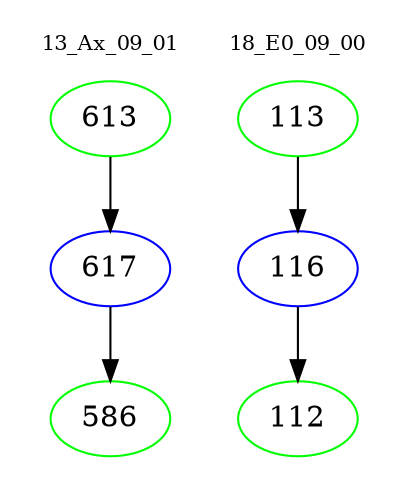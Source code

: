 digraph{
subgraph cluster_0 {
color = white
label = "13_Ax_09_01";
fontsize=10;
T0_613 [label="613", color="green"]
T0_613 -> T0_617 [color="black"]
T0_617 [label="617", color="blue"]
T0_617 -> T0_586 [color="black"]
T0_586 [label="586", color="green"]
}
subgraph cluster_1 {
color = white
label = "18_E0_09_00";
fontsize=10;
T1_113 [label="113", color="green"]
T1_113 -> T1_116 [color="black"]
T1_116 [label="116", color="blue"]
T1_116 -> T1_112 [color="black"]
T1_112 [label="112", color="green"]
}
}
